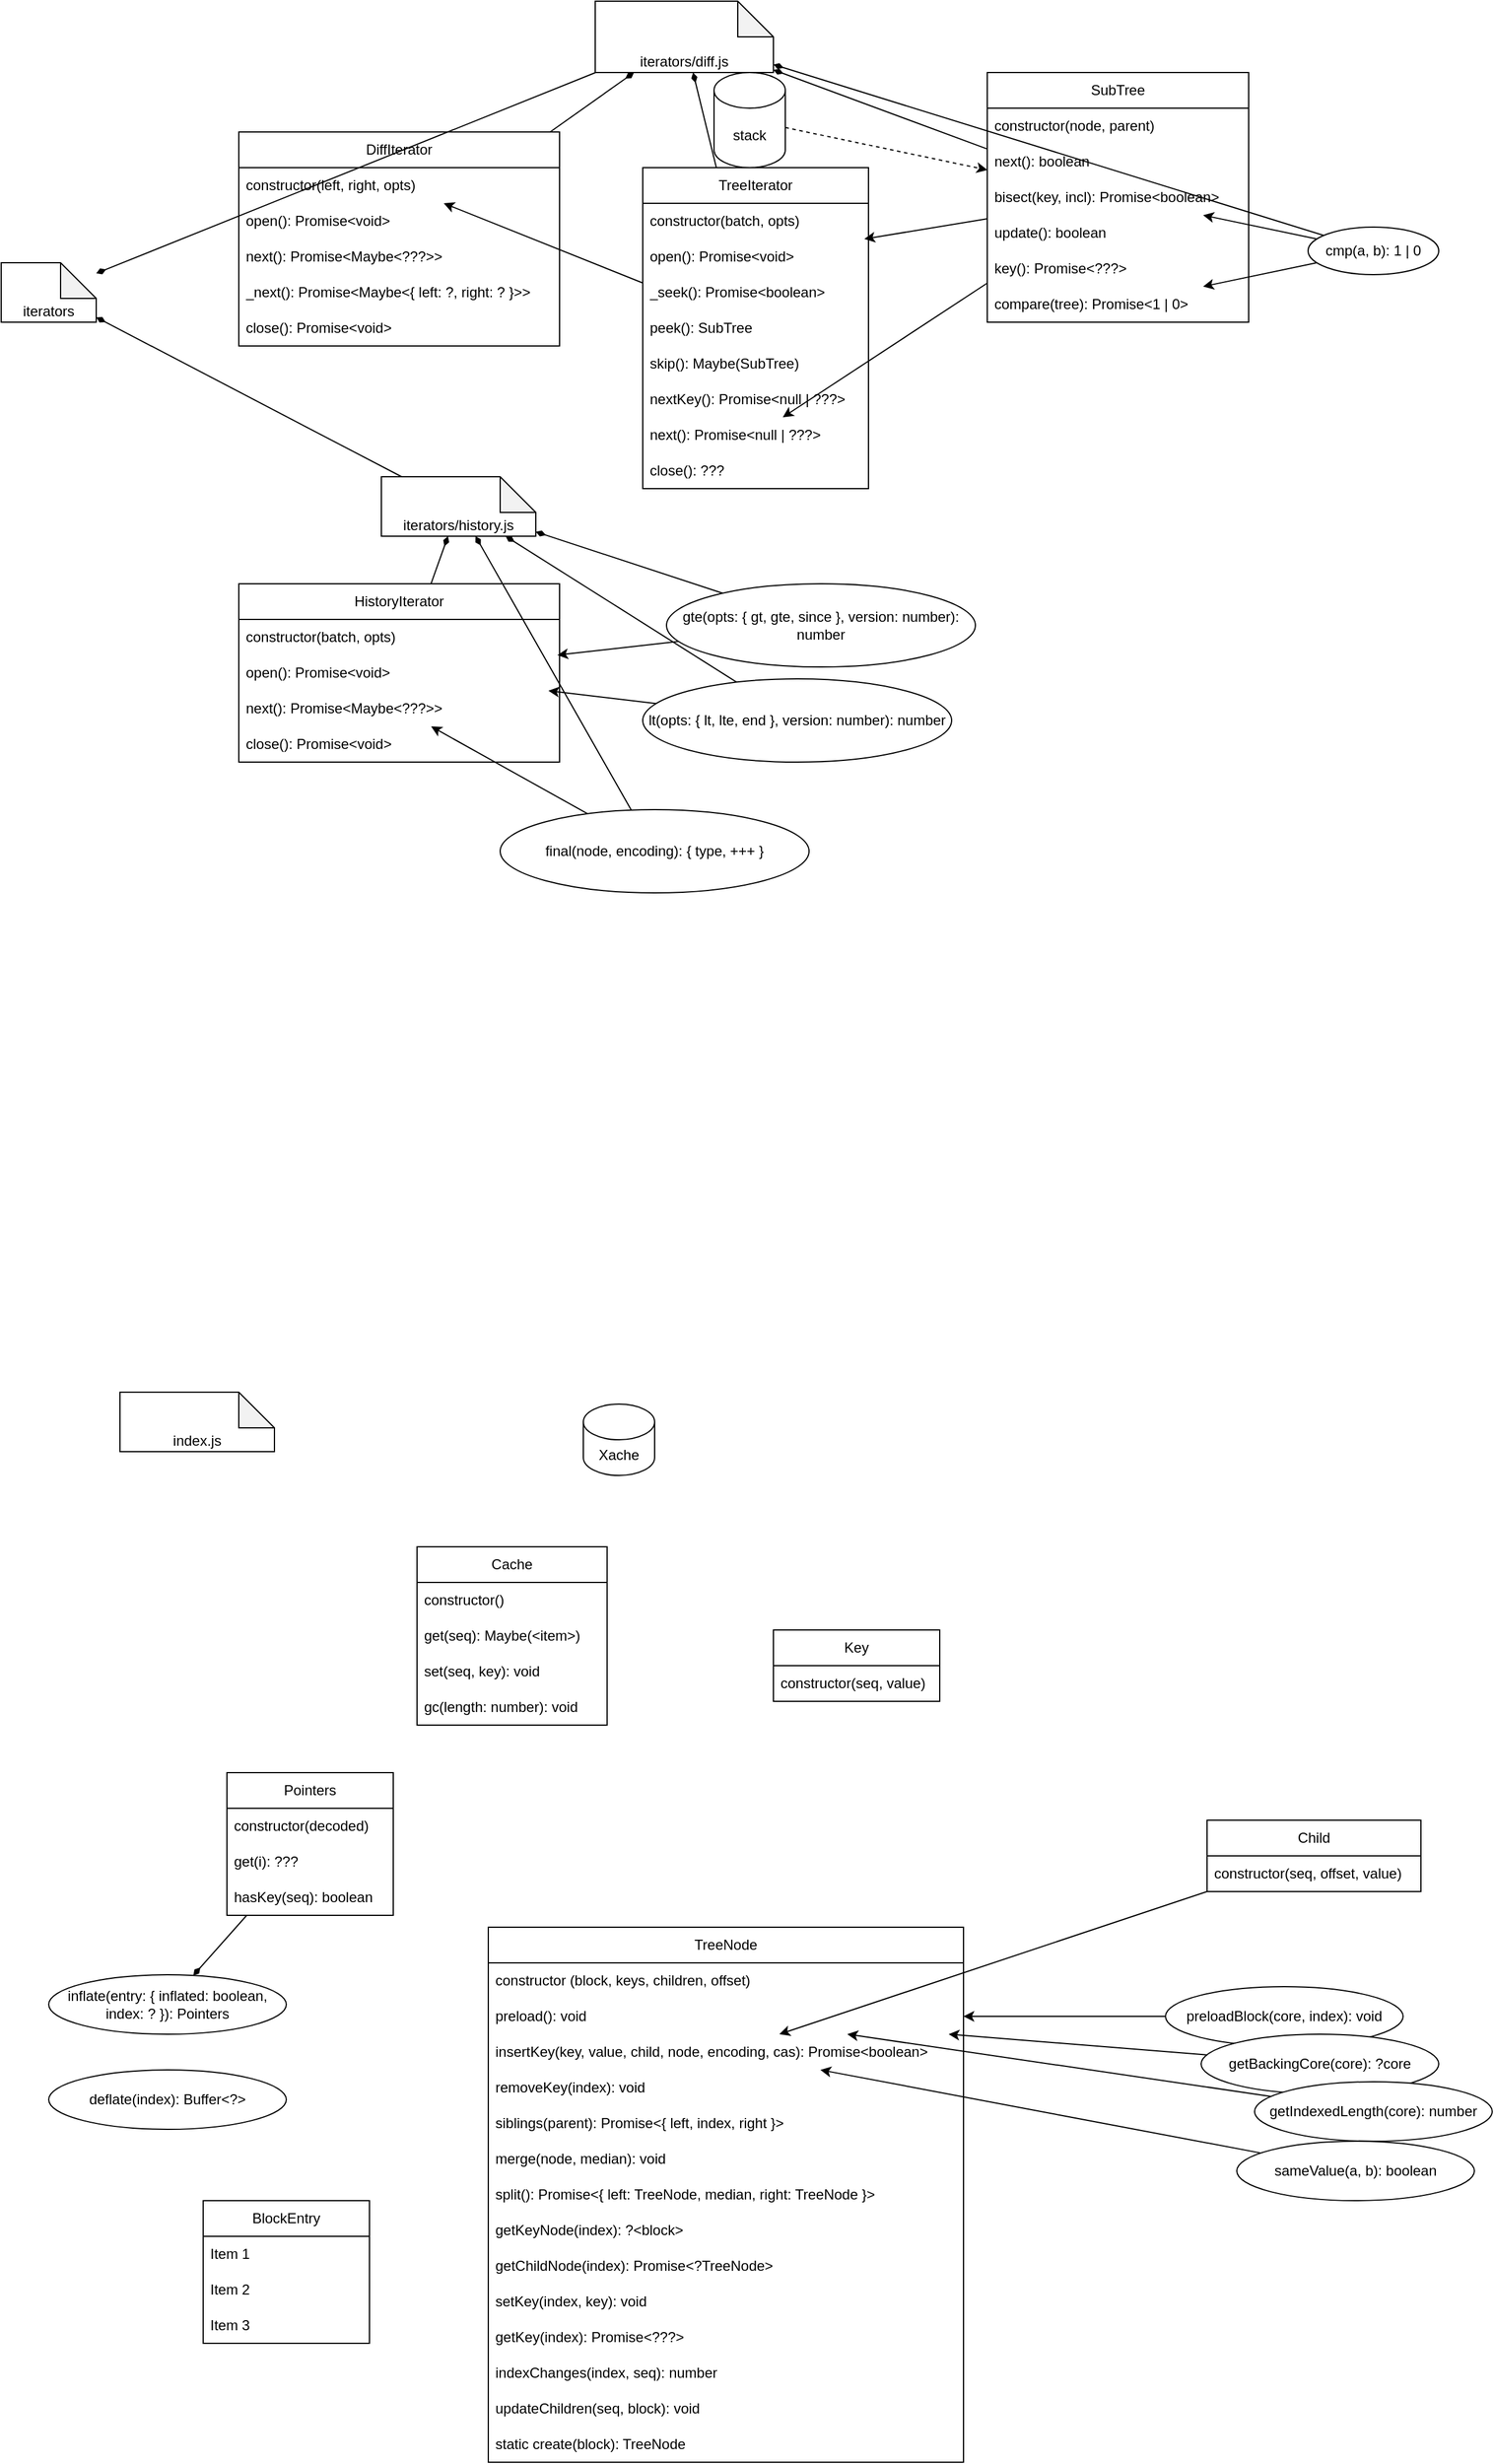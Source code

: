 <mxfile version="20.7.4" type="device"><diagram id="oP3aPH-2YPd5SkBGX_zy" name="Page-1"><mxGraphModel dx="2074" dy="1199" grid="1" gridSize="10" guides="1" tooltips="1" connect="1" arrows="1" fold="1" page="1" pageScale="1" pageWidth="850" pageHeight="1100" math="0" shadow="0"><root><mxCell id="0"/><mxCell id="1" parent="0"/><mxCell id="JZ2kdaKnjfM4R0k2WCd5-1" value="iterators" style="shape=note;whiteSpace=wrap;html=1;backgroundOutline=1;darkOpacity=0.05;verticalAlign=bottom;" vertex="1" parent="1"><mxGeometry x="80" y="230" width="80" height="50" as="geometry"/></mxCell><mxCell id="JZ2kdaKnjfM4R0k2WCd5-17" style="edgeStyle=none;rounded=0;orthogonalLoop=1;jettySize=auto;html=1;" edge="1" parent="1" source="JZ2kdaKnjfM4R0k2WCd5-3" target="JZ2kdaKnjfM4R0k2WCd5-15"><mxGeometry relative="1" as="geometry"/></mxCell><mxCell id="JZ2kdaKnjfM4R0k2WCd5-23" style="edgeStyle=none;rounded=0;orthogonalLoop=1;jettySize=auto;html=1;" edge="1" parent="1" source="JZ2kdaKnjfM4R0k2WCd5-3" target="JZ2kdaKnjfM4R0k2WCd5-21"><mxGeometry relative="1" as="geometry"/></mxCell><mxCell id="JZ2kdaKnjfM4R0k2WCd5-44" style="edgeStyle=none;rounded=0;orthogonalLoop=1;jettySize=auto;html=1;endArrow=diamondThin;endFill=1;" edge="1" parent="1" source="JZ2kdaKnjfM4R0k2WCd5-3" target="JZ2kdaKnjfM4R0k2WCd5-40"><mxGeometry relative="1" as="geometry"/></mxCell><mxCell id="JZ2kdaKnjfM4R0k2WCd5-3" value="SubTree" style="swimlane;fontStyle=0;childLayout=stackLayout;horizontal=1;startSize=30;horizontalStack=0;resizeParent=1;resizeParentMax=0;resizeLast=0;collapsible=1;marginBottom=0;whiteSpace=wrap;html=1;" vertex="1" parent="1"><mxGeometry x="910" y="70" width="220" height="210" as="geometry"/></mxCell><mxCell id="JZ2kdaKnjfM4R0k2WCd5-4" value="constructor(node, parent)" style="text;strokeColor=none;fillColor=none;align=left;verticalAlign=middle;spacingLeft=4;spacingRight=4;overflow=hidden;points=[[0,0.5],[1,0.5]];portConstraint=eastwest;rotatable=0;whiteSpace=wrap;html=1;" vertex="1" parent="JZ2kdaKnjfM4R0k2WCd5-3"><mxGeometry y="30" width="220" height="30" as="geometry"/></mxCell><mxCell id="JZ2kdaKnjfM4R0k2WCd5-5" value="next(): boolean" style="text;strokeColor=none;fillColor=none;align=left;verticalAlign=middle;spacingLeft=4;spacingRight=4;overflow=hidden;points=[[0,0.5],[1,0.5]];portConstraint=eastwest;rotatable=0;whiteSpace=wrap;html=1;" vertex="1" parent="JZ2kdaKnjfM4R0k2WCd5-3"><mxGeometry y="60" width="220" height="30" as="geometry"/></mxCell><mxCell id="JZ2kdaKnjfM4R0k2WCd5-6" value="bisect(key, incl): Promise&amp;lt;boolean&amp;gt;" style="text;strokeColor=none;fillColor=none;align=left;verticalAlign=middle;spacingLeft=4;spacingRight=4;overflow=hidden;points=[[0,0.5],[1,0.5]];portConstraint=eastwest;rotatable=0;whiteSpace=wrap;html=1;" vertex="1" parent="JZ2kdaKnjfM4R0k2WCd5-3"><mxGeometry y="90" width="220" height="30" as="geometry"/></mxCell><mxCell id="JZ2kdaKnjfM4R0k2WCd5-7" value="update(): boolean" style="text;strokeColor=none;fillColor=none;align=left;verticalAlign=middle;spacingLeft=4;spacingRight=4;overflow=hidden;points=[[0,0.5],[1,0.5]];portConstraint=eastwest;rotatable=0;whiteSpace=wrap;html=1;" vertex="1" parent="JZ2kdaKnjfM4R0k2WCd5-3"><mxGeometry y="120" width="220" height="30" as="geometry"/></mxCell><mxCell id="JZ2kdaKnjfM4R0k2WCd5-8" value="key(): Promise&amp;lt;???&amp;gt;" style="text;strokeColor=none;fillColor=none;align=left;verticalAlign=middle;spacingLeft=4;spacingRight=4;overflow=hidden;points=[[0,0.5],[1,0.5]];portConstraint=eastwest;rotatable=0;whiteSpace=wrap;html=1;" vertex="1" parent="JZ2kdaKnjfM4R0k2WCd5-3"><mxGeometry y="150" width="220" height="30" as="geometry"/></mxCell><mxCell id="JZ2kdaKnjfM4R0k2WCd5-9" value="compare(tree): Promise&amp;lt;1 | 0&amp;gt;" style="text;strokeColor=none;fillColor=none;align=left;verticalAlign=middle;spacingLeft=4;spacingRight=4;overflow=hidden;points=[[0,0.5],[1,0.5]];portConstraint=eastwest;rotatable=0;whiteSpace=wrap;html=1;" vertex="1" parent="JZ2kdaKnjfM4R0k2WCd5-3"><mxGeometry y="180" width="220" height="30" as="geometry"/></mxCell><mxCell id="JZ2kdaKnjfM4R0k2WCd5-11" style="rounded=0;orthogonalLoop=1;jettySize=auto;html=1;" edge="1" parent="1" source="JZ2kdaKnjfM4R0k2WCd5-10" target="JZ2kdaKnjfM4R0k2WCd5-6"><mxGeometry relative="1" as="geometry"/></mxCell><mxCell id="JZ2kdaKnjfM4R0k2WCd5-12" style="edgeStyle=none;rounded=0;orthogonalLoop=1;jettySize=auto;html=1;" edge="1" parent="1" source="JZ2kdaKnjfM4R0k2WCd5-10" target="JZ2kdaKnjfM4R0k2WCd5-9"><mxGeometry relative="1" as="geometry"/></mxCell><mxCell id="JZ2kdaKnjfM4R0k2WCd5-46" style="edgeStyle=none;rounded=0;orthogonalLoop=1;jettySize=auto;html=1;endArrow=diamondThin;endFill=1;" edge="1" parent="1" source="JZ2kdaKnjfM4R0k2WCd5-10" target="JZ2kdaKnjfM4R0k2WCd5-40"><mxGeometry relative="1" as="geometry"/></mxCell><mxCell id="JZ2kdaKnjfM4R0k2WCd5-10" value="cmp(a, b): 1 | 0" style="ellipse;whiteSpace=wrap;html=1;" vertex="1" parent="1"><mxGeometry x="1180" y="200" width="110" height="40" as="geometry"/></mxCell><mxCell id="JZ2kdaKnjfM4R0k2WCd5-30" style="edgeStyle=none;rounded=0;orthogonalLoop=1;jettySize=auto;html=1;" edge="1" parent="1" source="JZ2kdaKnjfM4R0k2WCd5-13" target="JZ2kdaKnjfM4R0k2WCd5-27"><mxGeometry relative="1" as="geometry"/></mxCell><mxCell id="JZ2kdaKnjfM4R0k2WCd5-43" style="edgeStyle=none;rounded=0;orthogonalLoop=1;jettySize=auto;html=1;endArrow=diamondThin;endFill=1;" edge="1" parent="1" source="JZ2kdaKnjfM4R0k2WCd5-13" target="JZ2kdaKnjfM4R0k2WCd5-40"><mxGeometry relative="1" as="geometry"/></mxCell><mxCell id="JZ2kdaKnjfM4R0k2WCd5-13" value="TreeIterator" style="swimlane;fontStyle=0;childLayout=stackLayout;horizontal=1;startSize=30;horizontalStack=0;resizeParent=1;resizeParentMax=0;resizeLast=0;collapsible=1;marginBottom=0;whiteSpace=wrap;html=1;" vertex="1" parent="1"><mxGeometry x="620" y="150" width="190" height="270" as="geometry"/></mxCell><mxCell id="JZ2kdaKnjfM4R0k2WCd5-14" value="constructor(batch, opts)" style="text;strokeColor=none;fillColor=none;align=left;verticalAlign=middle;spacingLeft=4;spacingRight=4;overflow=hidden;points=[[0,0.5],[1,0.5]];portConstraint=eastwest;rotatable=0;whiteSpace=wrap;html=1;" vertex="1" parent="JZ2kdaKnjfM4R0k2WCd5-13"><mxGeometry y="30" width="190" height="30" as="geometry"/></mxCell><mxCell id="JZ2kdaKnjfM4R0k2WCd5-15" value="open(): Promise&amp;lt;void&amp;gt;" style="text;strokeColor=none;fillColor=none;align=left;verticalAlign=middle;spacingLeft=4;spacingRight=4;overflow=hidden;points=[[0,0.5],[1,0.5]];portConstraint=eastwest;rotatable=0;whiteSpace=wrap;html=1;" vertex="1" parent="JZ2kdaKnjfM4R0k2WCd5-13"><mxGeometry y="60" width="190" height="30" as="geometry"/></mxCell><mxCell id="JZ2kdaKnjfM4R0k2WCd5-16" value="_seek(): Promise&amp;lt;boolean&amp;gt;" style="text;strokeColor=none;fillColor=none;align=left;verticalAlign=middle;spacingLeft=4;spacingRight=4;overflow=hidden;points=[[0,0.5],[1,0.5]];portConstraint=eastwest;rotatable=0;whiteSpace=wrap;html=1;" vertex="1" parent="JZ2kdaKnjfM4R0k2WCd5-13"><mxGeometry y="90" width="190" height="30" as="geometry"/></mxCell><mxCell id="JZ2kdaKnjfM4R0k2WCd5-18" value="peek(): SubTree" style="text;strokeColor=none;fillColor=none;align=left;verticalAlign=middle;spacingLeft=4;spacingRight=4;overflow=hidden;points=[[0,0.5],[1,0.5]];portConstraint=eastwest;rotatable=0;whiteSpace=wrap;html=1;" vertex="1" parent="JZ2kdaKnjfM4R0k2WCd5-13"><mxGeometry y="120" width="190" height="30" as="geometry"/></mxCell><mxCell id="JZ2kdaKnjfM4R0k2WCd5-19" value="skip(): Maybe(SubTree)" style="text;strokeColor=none;fillColor=none;align=left;verticalAlign=middle;spacingLeft=4;spacingRight=4;overflow=hidden;points=[[0,0.5],[1,0.5]];portConstraint=eastwest;rotatable=0;whiteSpace=wrap;html=1;" vertex="1" parent="JZ2kdaKnjfM4R0k2WCd5-13"><mxGeometry y="150" width="190" height="30" as="geometry"/></mxCell><mxCell id="JZ2kdaKnjfM4R0k2WCd5-20" value="nextKey(): Promise&amp;lt;null | ???&amp;gt;" style="text;strokeColor=none;fillColor=none;align=left;verticalAlign=middle;spacingLeft=4;spacingRight=4;overflow=hidden;points=[[0,0.5],[1,0.5]];portConstraint=eastwest;rotatable=0;whiteSpace=wrap;html=1;" vertex="1" parent="JZ2kdaKnjfM4R0k2WCd5-13"><mxGeometry y="180" width="190" height="30" as="geometry"/></mxCell><mxCell id="JZ2kdaKnjfM4R0k2WCd5-21" value="next(): Promise&amp;lt;null | ???&amp;gt;" style="text;strokeColor=none;fillColor=none;align=left;verticalAlign=middle;spacingLeft=4;spacingRight=4;overflow=hidden;points=[[0,0.5],[1,0.5]];portConstraint=eastwest;rotatable=0;whiteSpace=wrap;html=1;" vertex="1" parent="JZ2kdaKnjfM4R0k2WCd5-13"><mxGeometry y="210" width="190" height="30" as="geometry"/></mxCell><mxCell id="JZ2kdaKnjfM4R0k2WCd5-22" value="close(): ???" style="text;strokeColor=none;fillColor=none;align=left;verticalAlign=middle;spacingLeft=4;spacingRight=4;overflow=hidden;points=[[0,0.5],[1,0.5]];portConstraint=eastwest;rotatable=0;whiteSpace=wrap;html=1;" vertex="1" parent="JZ2kdaKnjfM4R0k2WCd5-13"><mxGeometry y="240" width="190" height="30" as="geometry"/></mxCell><mxCell id="JZ2kdaKnjfM4R0k2WCd5-25" style="edgeStyle=none;rounded=0;orthogonalLoop=1;jettySize=auto;html=1;dashed=1;" edge="1" parent="1" source="JZ2kdaKnjfM4R0k2WCd5-24" target="JZ2kdaKnjfM4R0k2WCd5-3"><mxGeometry relative="1" as="geometry"/></mxCell><mxCell id="JZ2kdaKnjfM4R0k2WCd5-24" value="stack" style="shape=cylinder3;whiteSpace=wrap;html=1;boundedLbl=1;backgroundOutline=1;size=15;" vertex="1" parent="1"><mxGeometry x="680" y="70" width="60" height="80" as="geometry"/></mxCell><mxCell id="JZ2kdaKnjfM4R0k2WCd5-42" style="edgeStyle=none;rounded=0;orthogonalLoop=1;jettySize=auto;html=1;endArrow=diamondThin;endFill=1;" edge="1" parent="1" source="JZ2kdaKnjfM4R0k2WCd5-26" target="JZ2kdaKnjfM4R0k2WCd5-40"><mxGeometry relative="1" as="geometry"/></mxCell><mxCell id="JZ2kdaKnjfM4R0k2WCd5-26" value="DiffIterator" style="swimlane;fontStyle=0;childLayout=stackLayout;horizontal=1;startSize=30;horizontalStack=0;resizeParent=1;resizeParentMax=0;resizeLast=0;collapsible=1;marginBottom=0;whiteSpace=wrap;html=1;" vertex="1" parent="1"><mxGeometry x="280" y="120" width="270" height="180" as="geometry"/></mxCell><mxCell id="JZ2kdaKnjfM4R0k2WCd5-27" value="constructor(left, right, opts)" style="text;strokeColor=none;fillColor=none;align=left;verticalAlign=middle;spacingLeft=4;spacingRight=4;overflow=hidden;points=[[0,0.5],[1,0.5]];portConstraint=eastwest;rotatable=0;whiteSpace=wrap;html=1;" vertex="1" parent="JZ2kdaKnjfM4R0k2WCd5-26"><mxGeometry y="30" width="270" height="30" as="geometry"/></mxCell><mxCell id="JZ2kdaKnjfM4R0k2WCd5-28" value="open(): Promise&amp;lt;void&amp;gt;" style="text;strokeColor=none;fillColor=none;align=left;verticalAlign=middle;spacingLeft=4;spacingRight=4;overflow=hidden;points=[[0,0.5],[1,0.5]];portConstraint=eastwest;rotatable=0;whiteSpace=wrap;html=1;" vertex="1" parent="JZ2kdaKnjfM4R0k2WCd5-26"><mxGeometry y="60" width="270" height="30" as="geometry"/></mxCell><mxCell id="JZ2kdaKnjfM4R0k2WCd5-29" value="next(): Promise&amp;lt;Maybe&amp;lt;???&amp;gt;&amp;gt;" style="text;strokeColor=none;fillColor=none;align=left;verticalAlign=middle;spacingLeft=4;spacingRight=4;overflow=hidden;points=[[0,0.5],[1,0.5]];portConstraint=eastwest;rotatable=0;whiteSpace=wrap;html=1;" vertex="1" parent="JZ2kdaKnjfM4R0k2WCd5-26"><mxGeometry y="90" width="270" height="30" as="geometry"/></mxCell><mxCell id="JZ2kdaKnjfM4R0k2WCd5-31" value="_next(): Promise&amp;lt;Maybe&amp;lt;{ left: ?, right: ? }&amp;gt;&amp;gt;&amp;nbsp;" style="text;strokeColor=none;fillColor=none;align=left;verticalAlign=middle;spacingLeft=4;spacingRight=4;overflow=hidden;points=[[0,0.5],[1,0.5]];portConstraint=eastwest;rotatable=0;whiteSpace=wrap;html=1;" vertex="1" parent="JZ2kdaKnjfM4R0k2WCd5-26"><mxGeometry y="120" width="270" height="30" as="geometry"/></mxCell><mxCell id="JZ2kdaKnjfM4R0k2WCd5-32" value="close(): Promise&amp;lt;void&amp;gt;" style="text;strokeColor=none;fillColor=none;align=left;verticalAlign=middle;spacingLeft=4;spacingRight=4;overflow=hidden;points=[[0,0.5],[1,0.5]];portConstraint=eastwest;rotatable=0;whiteSpace=wrap;html=1;" vertex="1" parent="JZ2kdaKnjfM4R0k2WCd5-26"><mxGeometry y="150" width="270" height="30" as="geometry"/></mxCell><mxCell id="JZ2kdaKnjfM4R0k2WCd5-45" style="edgeStyle=none;rounded=0;orthogonalLoop=1;jettySize=auto;html=1;endArrow=diamondThin;endFill=1;" edge="1" parent="1" source="JZ2kdaKnjfM4R0k2WCd5-33" target="JZ2kdaKnjfM4R0k2WCd5-41"><mxGeometry relative="1" as="geometry"/></mxCell><mxCell id="JZ2kdaKnjfM4R0k2WCd5-33" value="HistoryIterator" style="swimlane;fontStyle=0;childLayout=stackLayout;horizontal=1;startSize=30;horizontalStack=0;resizeParent=1;resizeParentMax=0;resizeLast=0;collapsible=1;marginBottom=0;whiteSpace=wrap;html=1;align=center;" vertex="1" parent="1"><mxGeometry x="280" y="500" width="270" height="150" as="geometry"/></mxCell><mxCell id="JZ2kdaKnjfM4R0k2WCd5-34" value="constructor(batch, opts)" style="text;strokeColor=none;fillColor=none;align=left;verticalAlign=middle;spacingLeft=4;spacingRight=4;overflow=hidden;points=[[0,0.5],[1,0.5]];portConstraint=eastwest;rotatable=0;whiteSpace=wrap;html=1;" vertex="1" parent="JZ2kdaKnjfM4R0k2WCd5-33"><mxGeometry y="30" width="270" height="30" as="geometry"/></mxCell><mxCell id="JZ2kdaKnjfM4R0k2WCd5-35" value="open(): Promise&amp;lt;void&amp;gt;" style="text;strokeColor=none;fillColor=none;align=left;verticalAlign=middle;spacingLeft=4;spacingRight=4;overflow=hidden;points=[[0,0.5],[1,0.5]];portConstraint=eastwest;rotatable=0;whiteSpace=wrap;html=1;" vertex="1" parent="JZ2kdaKnjfM4R0k2WCd5-33"><mxGeometry y="60" width="270" height="30" as="geometry"/></mxCell><mxCell id="JZ2kdaKnjfM4R0k2WCd5-36" value="next(): Promise&amp;lt;Maybe&amp;lt;???&amp;gt;&amp;gt;" style="text;strokeColor=none;fillColor=none;align=left;verticalAlign=middle;spacingLeft=4;spacingRight=4;overflow=hidden;points=[[0,0.5],[1,0.5]];portConstraint=eastwest;rotatable=0;whiteSpace=wrap;html=1;" vertex="1" parent="JZ2kdaKnjfM4R0k2WCd5-33"><mxGeometry y="90" width="270" height="30" as="geometry"/></mxCell><mxCell id="JZ2kdaKnjfM4R0k2WCd5-38" value="close(): Promise&amp;lt;void&amp;gt;" style="text;strokeColor=none;fillColor=none;align=left;verticalAlign=middle;spacingLeft=4;spacingRight=4;overflow=hidden;points=[[0,0.5],[1,0.5]];portConstraint=eastwest;rotatable=0;whiteSpace=wrap;html=1;" vertex="1" parent="JZ2kdaKnjfM4R0k2WCd5-33"><mxGeometry y="120" width="270" height="30" as="geometry"/></mxCell><mxCell id="JZ2kdaKnjfM4R0k2WCd5-47" style="edgeStyle=none;rounded=0;orthogonalLoop=1;jettySize=auto;html=1;endArrow=diamondThin;endFill=1;" edge="1" parent="1" source="JZ2kdaKnjfM4R0k2WCd5-39" target="JZ2kdaKnjfM4R0k2WCd5-41"><mxGeometry relative="1" as="geometry"/></mxCell><mxCell id="JZ2kdaKnjfM4R0k2WCd5-53" style="edgeStyle=none;rounded=0;orthogonalLoop=1;jettySize=auto;html=1;endArrow=classic;endFill=1;" edge="1" parent="1" source="JZ2kdaKnjfM4R0k2WCd5-39" target="JZ2kdaKnjfM4R0k2WCd5-36"><mxGeometry relative="1" as="geometry"/></mxCell><mxCell id="JZ2kdaKnjfM4R0k2WCd5-39" value="final(node, encoding): { type, +++ }" style="ellipse;whiteSpace=wrap;html=1;" vertex="1" parent="1"><mxGeometry x="500" y="690" width="260" height="70" as="geometry"/></mxCell><mxCell id="JZ2kdaKnjfM4R0k2WCd5-56" style="edgeStyle=none;rounded=0;orthogonalLoop=1;jettySize=auto;html=1;endArrow=diamondThin;endFill=1;" edge="1" parent="1" source="JZ2kdaKnjfM4R0k2WCd5-40" target="JZ2kdaKnjfM4R0k2WCd5-1"><mxGeometry relative="1" as="geometry"/></mxCell><mxCell id="JZ2kdaKnjfM4R0k2WCd5-40" value="iterators/diff.js" style="shape=note;whiteSpace=wrap;html=1;backgroundOutline=1;darkOpacity=0.05;verticalAlign=bottom;" vertex="1" parent="1"><mxGeometry x="580" y="10" width="150" height="60" as="geometry"/></mxCell><mxCell id="JZ2kdaKnjfM4R0k2WCd5-55" style="edgeStyle=none;rounded=0;orthogonalLoop=1;jettySize=auto;html=1;endArrow=diamondThin;endFill=1;" edge="1" parent="1" source="JZ2kdaKnjfM4R0k2WCd5-41" target="JZ2kdaKnjfM4R0k2WCd5-1"><mxGeometry relative="1" as="geometry"/></mxCell><mxCell id="JZ2kdaKnjfM4R0k2WCd5-41" value="iterators/history.js" style="shape=note;whiteSpace=wrap;html=1;backgroundOutline=1;darkOpacity=0.05;verticalAlign=bottom;" vertex="1" parent="1"><mxGeometry x="400" y="410" width="130" height="50" as="geometry"/></mxCell><mxCell id="JZ2kdaKnjfM4R0k2WCd5-49" style="edgeStyle=none;rounded=0;orthogonalLoop=1;jettySize=auto;html=1;endArrow=diamondThin;endFill=1;" edge="1" parent="1" source="JZ2kdaKnjfM4R0k2WCd5-48" target="JZ2kdaKnjfM4R0k2WCd5-41"><mxGeometry relative="1" as="geometry"/></mxCell><mxCell id="JZ2kdaKnjfM4R0k2WCd5-52" style="edgeStyle=none;rounded=0;orthogonalLoop=1;jettySize=auto;html=1;endArrow=classic;endFill=1;" edge="1" parent="1" source="JZ2kdaKnjfM4R0k2WCd5-48" target="JZ2kdaKnjfM4R0k2WCd5-35"><mxGeometry relative="1" as="geometry"/></mxCell><mxCell id="JZ2kdaKnjfM4R0k2WCd5-48" value="gte(opts: { gt, gte, since }, version: number): number" style="ellipse;whiteSpace=wrap;html=1;" vertex="1" parent="1"><mxGeometry x="640" y="500" width="260" height="70" as="geometry"/></mxCell><mxCell id="JZ2kdaKnjfM4R0k2WCd5-51" style="edgeStyle=none;rounded=0;orthogonalLoop=1;jettySize=auto;html=1;endArrow=diamondThin;endFill=1;" edge="1" parent="1" source="JZ2kdaKnjfM4R0k2WCd5-50" target="JZ2kdaKnjfM4R0k2WCd5-41"><mxGeometry relative="1" as="geometry"/></mxCell><mxCell id="JZ2kdaKnjfM4R0k2WCd5-54" style="edgeStyle=none;rounded=0;orthogonalLoop=1;jettySize=auto;html=1;endArrow=classic;endFill=1;" edge="1" parent="1" source="JZ2kdaKnjfM4R0k2WCd5-50" target="JZ2kdaKnjfM4R0k2WCd5-35"><mxGeometry relative="1" as="geometry"/></mxCell><mxCell id="JZ2kdaKnjfM4R0k2WCd5-50" value="lt(opts: { lt, lte, end }, version: number): number" style="ellipse;whiteSpace=wrap;html=1;" vertex="1" parent="1"><mxGeometry x="620" y="580" width="260" height="70" as="geometry"/></mxCell><mxCell id="JZ2kdaKnjfM4R0k2WCd5-57" value="index.js" style="shape=note;whiteSpace=wrap;html=1;backgroundOutline=1;darkOpacity=0.05;verticalAlign=bottom;" vertex="1" parent="1"><mxGeometry x="180" y="1180" width="130" height="50" as="geometry"/></mxCell><mxCell id="JZ2kdaKnjfM4R0k2WCd5-58" value="Key" style="swimlane;fontStyle=0;childLayout=stackLayout;horizontal=1;startSize=30;horizontalStack=0;resizeParent=1;resizeParentMax=0;resizeLast=0;collapsible=1;marginBottom=0;whiteSpace=wrap;html=1;" vertex="1" parent="1"><mxGeometry x="730" y="1380" width="140" height="60" as="geometry"/></mxCell><mxCell id="JZ2kdaKnjfM4R0k2WCd5-59" value="constructor(seq, value)" style="text;strokeColor=none;fillColor=none;align=left;verticalAlign=middle;spacingLeft=4;spacingRight=4;overflow=hidden;points=[[0,0.5],[1,0.5]];portConstraint=eastwest;rotatable=0;whiteSpace=wrap;html=1;" vertex="1" parent="JZ2kdaKnjfM4R0k2WCd5-58"><mxGeometry y="30" width="140" height="30" as="geometry"/></mxCell><mxCell id="JZ2kdaKnjfM4R0k2WCd5-105" style="edgeStyle=none;rounded=0;orthogonalLoop=1;jettySize=auto;html=1;endArrow=classic;endFill=1;" edge="1" parent="1" source="JZ2kdaKnjfM4R0k2WCd5-63" target="JZ2kdaKnjfM4R0k2WCd5-82"><mxGeometry relative="1" as="geometry"/></mxCell><mxCell id="JZ2kdaKnjfM4R0k2WCd5-63" value="Child" style="swimlane;fontStyle=0;childLayout=stackLayout;horizontal=1;startSize=30;horizontalStack=0;resizeParent=1;resizeParentMax=0;resizeLast=0;collapsible=1;marginBottom=0;whiteSpace=wrap;html=1;" vertex="1" parent="1"><mxGeometry x="1095" y="1540" width="180" height="60" as="geometry"/></mxCell><mxCell id="JZ2kdaKnjfM4R0k2WCd5-64" value="constructor(seq, offset, value)" style="text;strokeColor=none;fillColor=none;align=left;verticalAlign=middle;spacingLeft=4;spacingRight=4;overflow=hidden;points=[[0,0.5],[1,0.5]];portConstraint=eastwest;rotatable=0;whiteSpace=wrap;html=1;" vertex="1" parent="JZ2kdaKnjfM4R0k2WCd5-63"><mxGeometry y="30" width="180" height="30" as="geometry"/></mxCell><mxCell id="JZ2kdaKnjfM4R0k2WCd5-65" value="Cache" style="swimlane;fontStyle=0;childLayout=stackLayout;horizontal=1;startSize=30;horizontalStack=0;resizeParent=1;resizeParentMax=0;resizeLast=0;collapsible=1;marginBottom=0;whiteSpace=wrap;html=1;" vertex="1" parent="1"><mxGeometry x="430" y="1310" width="160" height="150" as="geometry"/></mxCell><mxCell id="JZ2kdaKnjfM4R0k2WCd5-66" value="constructor()" style="text;strokeColor=none;fillColor=none;align=left;verticalAlign=middle;spacingLeft=4;spacingRight=4;overflow=hidden;points=[[0,0.5],[1,0.5]];portConstraint=eastwest;rotatable=0;whiteSpace=wrap;html=1;" vertex="1" parent="JZ2kdaKnjfM4R0k2WCd5-65"><mxGeometry y="30" width="160" height="30" as="geometry"/></mxCell><mxCell id="JZ2kdaKnjfM4R0k2WCd5-67" value="get(seq): Maybe(&amp;lt;item&amp;gt;)" style="text;strokeColor=none;fillColor=none;align=left;verticalAlign=middle;spacingLeft=4;spacingRight=4;overflow=hidden;points=[[0,0.5],[1,0.5]];portConstraint=eastwest;rotatable=0;whiteSpace=wrap;html=1;" vertex="1" parent="JZ2kdaKnjfM4R0k2WCd5-65"><mxGeometry y="60" width="160" height="30" as="geometry"/></mxCell><mxCell id="JZ2kdaKnjfM4R0k2WCd5-68" value="set(seq, key): void" style="text;strokeColor=none;fillColor=none;align=left;verticalAlign=middle;spacingLeft=4;spacingRight=4;overflow=hidden;points=[[0,0.5],[1,0.5]];portConstraint=eastwest;rotatable=0;whiteSpace=wrap;html=1;" vertex="1" parent="JZ2kdaKnjfM4R0k2WCd5-65"><mxGeometry y="90" width="160" height="30" as="geometry"/></mxCell><mxCell id="JZ2kdaKnjfM4R0k2WCd5-69" value="gc(length: number): void" style="text;strokeColor=none;fillColor=none;align=left;verticalAlign=middle;spacingLeft=4;spacingRight=4;overflow=hidden;points=[[0,0.5],[1,0.5]];portConstraint=eastwest;rotatable=0;whiteSpace=wrap;html=1;" vertex="1" parent="JZ2kdaKnjfM4R0k2WCd5-65"><mxGeometry y="120" width="160" height="30" as="geometry"/></mxCell><mxCell id="JZ2kdaKnjfM4R0k2WCd5-70" value="Xache" style="shape=cylinder3;whiteSpace=wrap;html=1;boundedLbl=1;backgroundOutline=1;size=15;" vertex="1" parent="1"><mxGeometry x="570" y="1190" width="60" height="60" as="geometry"/></mxCell><mxCell id="JZ2kdaKnjfM4R0k2WCd5-76" style="edgeStyle=none;rounded=0;orthogonalLoop=1;jettySize=auto;html=1;endArrow=diamondThin;endFill=1;" edge="1" parent="1" source="JZ2kdaKnjfM4R0k2WCd5-71" target="JZ2kdaKnjfM4R0k2WCd5-75"><mxGeometry relative="1" as="geometry"/></mxCell><mxCell id="JZ2kdaKnjfM4R0k2WCd5-71" value="Pointers" style="swimlane;fontStyle=0;childLayout=stackLayout;horizontal=1;startSize=30;horizontalStack=0;resizeParent=1;resizeParentMax=0;resizeLast=0;collapsible=1;marginBottom=0;whiteSpace=wrap;html=1;" vertex="1" parent="1"><mxGeometry x="270" y="1500" width="140" height="120" as="geometry"/></mxCell><mxCell id="JZ2kdaKnjfM4R0k2WCd5-72" value="constructor(decoded)" style="text;strokeColor=none;fillColor=none;align=left;verticalAlign=middle;spacingLeft=4;spacingRight=4;overflow=hidden;points=[[0,0.5],[1,0.5]];portConstraint=eastwest;rotatable=0;whiteSpace=wrap;html=1;" vertex="1" parent="JZ2kdaKnjfM4R0k2WCd5-71"><mxGeometry y="30" width="140" height="30" as="geometry"/></mxCell><mxCell id="JZ2kdaKnjfM4R0k2WCd5-73" value="get(i): ???" style="text;strokeColor=none;fillColor=none;align=left;verticalAlign=middle;spacingLeft=4;spacingRight=4;overflow=hidden;points=[[0,0.5],[1,0.5]];portConstraint=eastwest;rotatable=0;whiteSpace=wrap;html=1;" vertex="1" parent="JZ2kdaKnjfM4R0k2WCd5-71"><mxGeometry y="60" width="140" height="30" as="geometry"/></mxCell><mxCell id="JZ2kdaKnjfM4R0k2WCd5-74" value="hasKey(seq): boolean" style="text;strokeColor=none;fillColor=none;align=left;verticalAlign=middle;spacingLeft=4;spacingRight=4;overflow=hidden;points=[[0,0.5],[1,0.5]];portConstraint=eastwest;rotatable=0;whiteSpace=wrap;html=1;" vertex="1" parent="JZ2kdaKnjfM4R0k2WCd5-71"><mxGeometry y="90" width="140" height="30" as="geometry"/></mxCell><mxCell id="JZ2kdaKnjfM4R0k2WCd5-75" value="inflate(entry: { inflated: boolean, index: ? }): Pointers" style="ellipse;whiteSpace=wrap;html=1;" vertex="1" parent="1"><mxGeometry x="120" y="1670" width="200" height="50" as="geometry"/></mxCell><mxCell id="JZ2kdaKnjfM4R0k2WCd5-77" value="deflate(index): Buffer&amp;lt;?&amp;gt;" style="ellipse;whiteSpace=wrap;html=1;" vertex="1" parent="1"><mxGeometry x="120" y="1750" width="200" height="50" as="geometry"/></mxCell><mxCell id="JZ2kdaKnjfM4R0k2WCd5-83" style="edgeStyle=none;rounded=0;orthogonalLoop=1;jettySize=auto;html=1;endArrow=classic;endFill=1;" edge="1" parent="1" source="JZ2kdaKnjfM4R0k2WCd5-78" target="JZ2kdaKnjfM4R0k2WCd5-81"><mxGeometry relative="1" as="geometry"/></mxCell><mxCell id="JZ2kdaKnjfM4R0k2WCd5-78" value="preloadBlock(core, index): void" style="ellipse;whiteSpace=wrap;html=1;" vertex="1" parent="1"><mxGeometry x="1060" y="1680" width="200" height="50" as="geometry"/></mxCell><mxCell id="JZ2kdaKnjfM4R0k2WCd5-79" value="TreeNode" style="swimlane;fontStyle=0;childLayout=stackLayout;horizontal=1;startSize=30;horizontalStack=0;resizeParent=1;resizeParentMax=0;resizeLast=0;collapsible=1;marginBottom=0;whiteSpace=wrap;html=1;" vertex="1" parent="1"><mxGeometry x="490" y="1630" width="400" height="450" as="geometry"/></mxCell><mxCell id="JZ2kdaKnjfM4R0k2WCd5-80" value="constructor (block, keys, children, offset)" style="text;strokeColor=none;fillColor=none;align=left;verticalAlign=middle;spacingLeft=4;spacingRight=4;overflow=hidden;points=[[0,0.5],[1,0.5]];portConstraint=eastwest;rotatable=0;whiteSpace=wrap;html=1;" vertex="1" parent="JZ2kdaKnjfM4R0k2WCd5-79"><mxGeometry y="30" width="400" height="30" as="geometry"/></mxCell><mxCell id="JZ2kdaKnjfM4R0k2WCd5-81" value="preload(): void" style="text;strokeColor=none;fillColor=none;align=left;verticalAlign=middle;spacingLeft=4;spacingRight=4;overflow=hidden;points=[[0,0.5],[1,0.5]];portConstraint=eastwest;rotatable=0;whiteSpace=wrap;html=1;" vertex="1" parent="JZ2kdaKnjfM4R0k2WCd5-79"><mxGeometry y="60" width="400" height="30" as="geometry"/></mxCell><mxCell id="JZ2kdaKnjfM4R0k2WCd5-82" value="insertKey(key, value, child, node, encoding, cas): Promise&amp;lt;boolean&amp;gt;" style="text;strokeColor=none;fillColor=none;align=left;verticalAlign=middle;spacingLeft=4;spacingRight=4;overflow=hidden;points=[[0,0.5],[1,0.5]];portConstraint=eastwest;rotatable=0;whiteSpace=wrap;html=1;" vertex="1" parent="JZ2kdaKnjfM4R0k2WCd5-79"><mxGeometry y="90" width="400" height="30" as="geometry"/></mxCell><mxCell id="JZ2kdaKnjfM4R0k2WCd5-88" value="removeKey(index): void" style="text;strokeColor=none;fillColor=none;align=left;verticalAlign=middle;spacingLeft=4;spacingRight=4;overflow=hidden;points=[[0,0.5],[1,0.5]];portConstraint=eastwest;rotatable=0;whiteSpace=wrap;html=1;" vertex="1" parent="JZ2kdaKnjfM4R0k2WCd5-79"><mxGeometry y="120" width="400" height="30" as="geometry"/></mxCell><mxCell id="JZ2kdaKnjfM4R0k2WCd5-91" value="siblings(parent): Promise&amp;lt;{ left, index, right }&amp;gt;" style="text;strokeColor=none;fillColor=none;align=left;verticalAlign=middle;spacingLeft=4;spacingRight=4;overflow=hidden;points=[[0,0.5],[1,0.5]];portConstraint=eastwest;rotatable=0;whiteSpace=wrap;html=1;" vertex="1" parent="JZ2kdaKnjfM4R0k2WCd5-79"><mxGeometry y="150" width="400" height="30" as="geometry"/></mxCell><mxCell id="JZ2kdaKnjfM4R0k2WCd5-92" value="merge(node, median): void" style="text;strokeColor=none;fillColor=none;align=left;verticalAlign=middle;spacingLeft=4;spacingRight=4;overflow=hidden;points=[[0,0.5],[1,0.5]];portConstraint=eastwest;rotatable=0;whiteSpace=wrap;html=1;" vertex="1" parent="JZ2kdaKnjfM4R0k2WCd5-79"><mxGeometry y="180" width="400" height="30" as="geometry"/></mxCell><mxCell id="JZ2kdaKnjfM4R0k2WCd5-93" value="split(): Promise&amp;lt;{ left: TreeNode, median, right: TreeNode }&amp;gt;" style="text;strokeColor=none;fillColor=none;align=left;verticalAlign=middle;spacingLeft=4;spacingRight=4;overflow=hidden;points=[[0,0.5],[1,0.5]];portConstraint=eastwest;rotatable=0;whiteSpace=wrap;html=1;" vertex="1" parent="JZ2kdaKnjfM4R0k2WCd5-79"><mxGeometry y="210" width="400" height="30" as="geometry"/></mxCell><mxCell id="JZ2kdaKnjfM4R0k2WCd5-94" value="getKeyNode(index): ?&amp;lt;block&amp;gt;" style="text;strokeColor=none;fillColor=none;align=left;verticalAlign=middle;spacingLeft=4;spacingRight=4;overflow=hidden;points=[[0,0.5],[1,0.5]];portConstraint=eastwest;rotatable=0;whiteSpace=wrap;html=1;" vertex="1" parent="JZ2kdaKnjfM4R0k2WCd5-79"><mxGeometry y="240" width="400" height="30" as="geometry"/></mxCell><mxCell id="JZ2kdaKnjfM4R0k2WCd5-95" value="getChildNode(index): Promise&amp;lt;?TreeNode&amp;gt;" style="text;strokeColor=none;fillColor=none;align=left;verticalAlign=middle;spacingLeft=4;spacingRight=4;overflow=hidden;points=[[0,0.5],[1,0.5]];portConstraint=eastwest;rotatable=0;whiteSpace=wrap;html=1;" vertex="1" parent="JZ2kdaKnjfM4R0k2WCd5-79"><mxGeometry y="270" width="400" height="30" as="geometry"/></mxCell><mxCell id="JZ2kdaKnjfM4R0k2WCd5-96" value="setKey(index, key): void" style="text;strokeColor=none;fillColor=none;align=left;verticalAlign=middle;spacingLeft=4;spacingRight=4;overflow=hidden;points=[[0,0.5],[1,0.5]];portConstraint=eastwest;rotatable=0;whiteSpace=wrap;html=1;" vertex="1" parent="JZ2kdaKnjfM4R0k2WCd5-79"><mxGeometry y="300" width="400" height="30" as="geometry"/></mxCell><mxCell id="JZ2kdaKnjfM4R0k2WCd5-97" value="getKey(index): Promise&amp;lt;???&amp;gt;" style="text;strokeColor=none;fillColor=none;align=left;verticalAlign=middle;spacingLeft=4;spacingRight=4;overflow=hidden;points=[[0,0.5],[1,0.5]];portConstraint=eastwest;rotatable=0;whiteSpace=wrap;html=1;" vertex="1" parent="JZ2kdaKnjfM4R0k2WCd5-79"><mxGeometry y="330" width="400" height="30" as="geometry"/></mxCell><mxCell id="JZ2kdaKnjfM4R0k2WCd5-98" value="indexChanges(index, seq): number" style="text;strokeColor=none;fillColor=none;align=left;verticalAlign=middle;spacingLeft=4;spacingRight=4;overflow=hidden;points=[[0,0.5],[1,0.5]];portConstraint=eastwest;rotatable=0;whiteSpace=wrap;html=1;" vertex="1" parent="JZ2kdaKnjfM4R0k2WCd5-79"><mxGeometry y="360" width="400" height="30" as="geometry"/></mxCell><mxCell id="JZ2kdaKnjfM4R0k2WCd5-99" value="updateChildren(seq, block): void" style="text;strokeColor=none;fillColor=none;align=left;verticalAlign=middle;spacingLeft=4;spacingRight=4;overflow=hidden;points=[[0,0.5],[1,0.5]];portConstraint=eastwest;rotatable=0;whiteSpace=wrap;html=1;" vertex="1" parent="JZ2kdaKnjfM4R0k2WCd5-79"><mxGeometry y="390" width="400" height="30" as="geometry"/></mxCell><mxCell id="JZ2kdaKnjfM4R0k2WCd5-100" value="static create(block): TreeNode" style="text;strokeColor=none;fillColor=none;align=left;verticalAlign=middle;spacingLeft=4;spacingRight=4;overflow=hidden;points=[[0,0.5],[1,0.5]];portConstraint=eastwest;rotatable=0;whiteSpace=wrap;html=1;" vertex="1" parent="JZ2kdaKnjfM4R0k2WCd5-79"><mxGeometry y="420" width="400" height="30" as="geometry"/></mxCell><mxCell id="JZ2kdaKnjfM4R0k2WCd5-85" style="edgeStyle=none;rounded=0;orthogonalLoop=1;jettySize=auto;html=1;endArrow=classic;endFill=1;" edge="1" parent="1" source="JZ2kdaKnjfM4R0k2WCd5-84" target="JZ2kdaKnjfM4R0k2WCd5-81"><mxGeometry relative="1" as="geometry"/></mxCell><mxCell id="JZ2kdaKnjfM4R0k2WCd5-84" value="getBackingCore(core): ?core" style="ellipse;whiteSpace=wrap;html=1;" vertex="1" parent="1"><mxGeometry x="1090" y="1720" width="200" height="50" as="geometry"/></mxCell><mxCell id="JZ2kdaKnjfM4R0k2WCd5-87" style="edgeStyle=none;rounded=0;orthogonalLoop=1;jettySize=auto;html=1;endArrow=classic;endFill=1;" edge="1" parent="1" source="JZ2kdaKnjfM4R0k2WCd5-86" target="JZ2kdaKnjfM4R0k2WCd5-81"><mxGeometry relative="1" as="geometry"/></mxCell><mxCell id="JZ2kdaKnjfM4R0k2WCd5-86" value="getIndexedLength(core): number" style="ellipse;whiteSpace=wrap;html=1;" vertex="1" parent="1"><mxGeometry x="1135" y="1760" width="200" height="50" as="geometry"/></mxCell><mxCell id="JZ2kdaKnjfM4R0k2WCd5-90" style="edgeStyle=none;rounded=0;orthogonalLoop=1;jettySize=auto;html=1;endArrow=classic;endFill=1;" edge="1" parent="1" source="JZ2kdaKnjfM4R0k2WCd5-89" target="JZ2kdaKnjfM4R0k2WCd5-82"><mxGeometry relative="1" as="geometry"/></mxCell><mxCell id="JZ2kdaKnjfM4R0k2WCd5-89" value="sameValue(a, b): boolean" style="ellipse;whiteSpace=wrap;html=1;" vertex="1" parent="1"><mxGeometry x="1120" y="1810" width="200" height="50" as="geometry"/></mxCell><mxCell id="JZ2kdaKnjfM4R0k2WCd5-101" value="BlockEntry" style="swimlane;fontStyle=0;childLayout=stackLayout;horizontal=1;startSize=30;horizontalStack=0;resizeParent=1;resizeParentMax=0;resizeLast=0;collapsible=1;marginBottom=0;whiteSpace=wrap;html=1;" vertex="1" parent="1"><mxGeometry x="250" y="1860" width="140" height="120" as="geometry"/></mxCell><mxCell id="JZ2kdaKnjfM4R0k2WCd5-102" value="Item 1" style="text;strokeColor=none;fillColor=none;align=left;verticalAlign=middle;spacingLeft=4;spacingRight=4;overflow=hidden;points=[[0,0.5],[1,0.5]];portConstraint=eastwest;rotatable=0;whiteSpace=wrap;html=1;" vertex="1" parent="JZ2kdaKnjfM4R0k2WCd5-101"><mxGeometry y="30" width="140" height="30" as="geometry"/></mxCell><mxCell id="JZ2kdaKnjfM4R0k2WCd5-103" value="Item 2" style="text;strokeColor=none;fillColor=none;align=left;verticalAlign=middle;spacingLeft=4;spacingRight=4;overflow=hidden;points=[[0,0.5],[1,0.5]];portConstraint=eastwest;rotatable=0;whiteSpace=wrap;html=1;" vertex="1" parent="JZ2kdaKnjfM4R0k2WCd5-101"><mxGeometry y="60" width="140" height="30" as="geometry"/></mxCell><mxCell id="JZ2kdaKnjfM4R0k2WCd5-104" value="Item 3" style="text;strokeColor=none;fillColor=none;align=left;verticalAlign=middle;spacingLeft=4;spacingRight=4;overflow=hidden;points=[[0,0.5],[1,0.5]];portConstraint=eastwest;rotatable=0;whiteSpace=wrap;html=1;" vertex="1" parent="JZ2kdaKnjfM4R0k2WCd5-101"><mxGeometry y="90" width="140" height="30" as="geometry"/></mxCell></root></mxGraphModel></diagram></mxfile>
